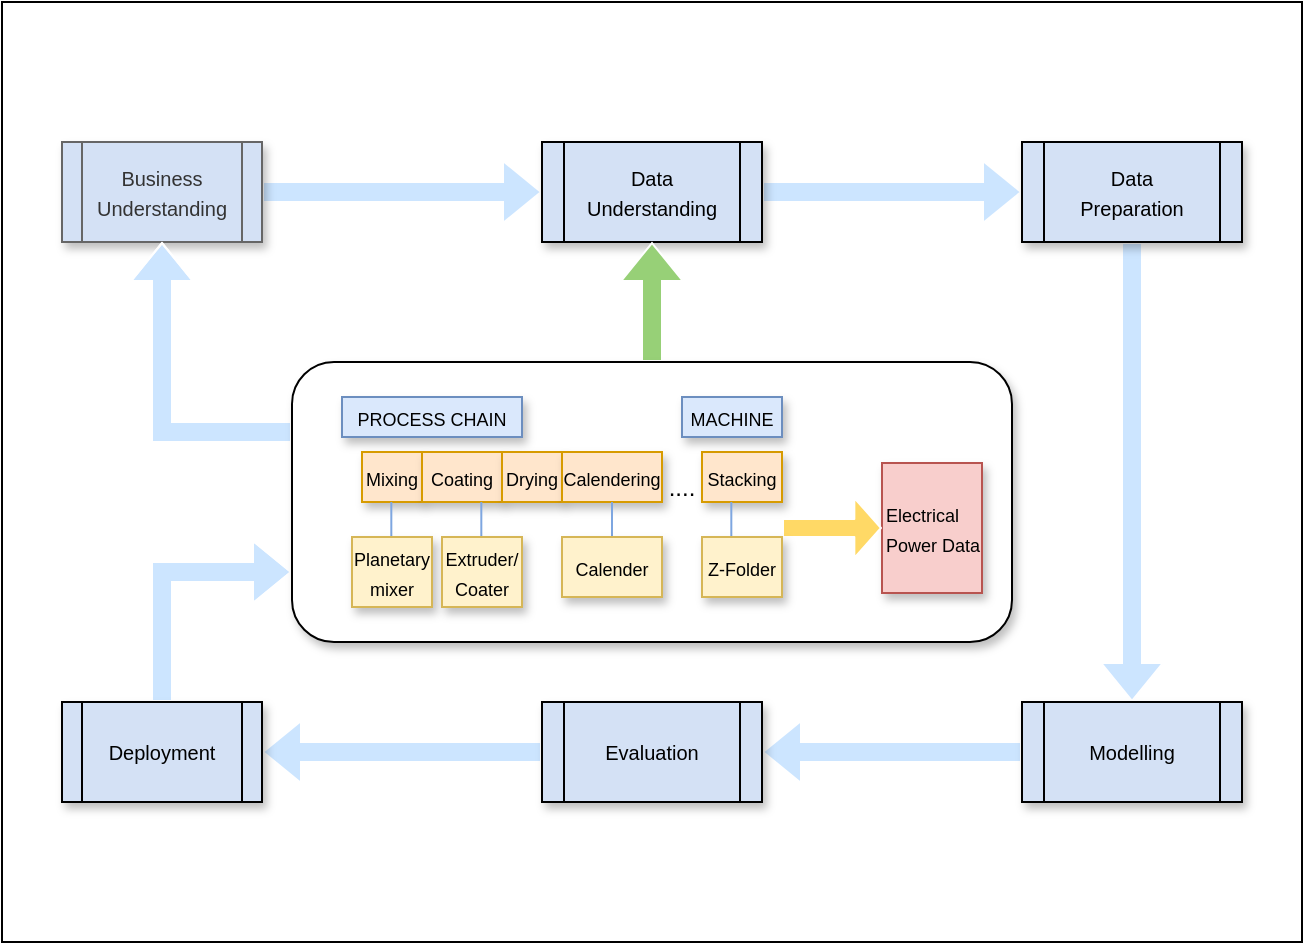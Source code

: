<mxfile version="12.7.9" type="github"><diagram id="jO99DgYDgk5QXk5KohNG" name="Page-1"><mxGraphModel dx="879" dy="677" grid="1" gridSize="10" guides="1" tooltips="1" connect="1" arrows="1" fold="1" page="1" pageScale="1" pageWidth="827" pageHeight="1169" math="0" shadow="0"><root><mxCell id="0"/><mxCell id="1" parent="0"/><mxCell id="UsfCwPPjqYNdYYpr4w08-34" value="" style="rounded=0;whiteSpace=wrap;html=1;" vertex="1" parent="1"><mxGeometry x="90" y="80" width="650" height="470" as="geometry"/></mxCell><mxCell id="UsfCwPPjqYNdYYpr4w08-1" value="" style="edgeStyle=orthogonalEdgeStyle;rounded=0;orthogonalLoop=1;jettySize=auto;html=1;shape=flexArrow;fillColor=#CCE5FF;strokeColor=#FFFFFF;" edge="1" parent="1" source="UsfCwPPjqYNdYYpr4w08-2" target="UsfCwPPjqYNdYYpr4w08-4"><mxGeometry relative="1" as="geometry"/></mxCell><mxCell id="UsfCwPPjqYNdYYpr4w08-2" value="&lt;font style=&quot;font-size: 10px&quot;&gt;Business Understanding&lt;/font&gt;" style="shape=process;whiteSpace=wrap;html=1;backgroundOutline=1;fillColor=#D4E1F5;strokeColor=#666666;fontColor=#333333;shadow=1;" vertex="1" parent="1"><mxGeometry x="120" y="150" width="100" height="50" as="geometry"/></mxCell><mxCell id="UsfCwPPjqYNdYYpr4w08-3" value="" style="edgeStyle=orthogonalEdgeStyle;rounded=0;orthogonalLoop=1;jettySize=auto;html=1;shape=flexArrow;fillColor=#CCE5FF;strokeColor=#FFFFFF;" edge="1" parent="1" source="UsfCwPPjqYNdYYpr4w08-4" target="UsfCwPPjqYNdYYpr4w08-6"><mxGeometry relative="1" as="geometry"/></mxCell><mxCell id="UsfCwPPjqYNdYYpr4w08-4" value="&lt;font style=&quot;font-size: 10px&quot;&gt;Data Understanding&lt;/font&gt;" style="shape=process;whiteSpace=wrap;html=1;backgroundOutline=1;fillColor=#D4E1F5;shadow=1;" vertex="1" parent="1"><mxGeometry x="360" y="150" width="110" height="50" as="geometry"/></mxCell><mxCell id="UsfCwPPjqYNdYYpr4w08-5" value="" style="edgeStyle=orthogonalEdgeStyle;rounded=0;orthogonalLoop=1;jettySize=auto;html=1;shape=flexArrow;fillColor=#CCE5FF;strokeColor=#FFFFFF;" edge="1" parent="1" source="UsfCwPPjqYNdYYpr4w08-6" target="UsfCwPPjqYNdYYpr4w08-8"><mxGeometry relative="1" as="geometry"/></mxCell><mxCell id="UsfCwPPjqYNdYYpr4w08-6" value="&lt;font style=&quot;font-size: 10px&quot;&gt;Data&lt;br&gt;Preparation&lt;/font&gt;" style="shape=process;whiteSpace=wrap;html=1;backgroundOutline=1;fillColor=#D4E1F5;shadow=1;" vertex="1" parent="1"><mxGeometry x="600" y="150" width="110" height="50" as="geometry"/></mxCell><mxCell id="UsfCwPPjqYNdYYpr4w08-7" value="" style="edgeStyle=orthogonalEdgeStyle;rounded=0;orthogonalLoop=1;jettySize=auto;html=1;shape=flexArrow;strokeColor=#FFFFFF;fillColor=#CCE5FF;" edge="1" parent="1" source="UsfCwPPjqYNdYYpr4w08-8" target="UsfCwPPjqYNdYYpr4w08-10"><mxGeometry relative="1" as="geometry"/></mxCell><mxCell id="UsfCwPPjqYNdYYpr4w08-8" value="&lt;font style=&quot;font-size: 10px&quot;&gt;Modelling&lt;/font&gt;" style="shape=process;whiteSpace=wrap;html=1;backgroundOutline=1;fillColor=#D4E1F5;shadow=1;" vertex="1" parent="1"><mxGeometry x="600" y="430" width="110" height="50" as="geometry"/></mxCell><mxCell id="UsfCwPPjqYNdYYpr4w08-9" value="" style="edgeStyle=orthogonalEdgeStyle;rounded=0;orthogonalLoop=1;jettySize=auto;html=1;shape=flexArrow;strokeColor=#FFFFFF;strokeWidth=1;fillColor=#CCE5FF;" edge="1" parent="1" source="UsfCwPPjqYNdYYpr4w08-10" target="UsfCwPPjqYNdYYpr4w08-12"><mxGeometry relative="1" as="geometry"/></mxCell><mxCell id="UsfCwPPjqYNdYYpr4w08-10" value="&lt;font style=&quot;font-size: 10px&quot;&gt;Evaluation&lt;/font&gt;" style="shape=process;whiteSpace=wrap;html=1;backgroundOutline=1;fillColor=#D4E1F5;shadow=1;" vertex="1" parent="1"><mxGeometry x="360" y="430" width="110" height="50" as="geometry"/></mxCell><mxCell id="UsfCwPPjqYNdYYpr4w08-11" style="edgeStyle=orthogonalEdgeStyle;shape=flexArrow;rounded=0;orthogonalLoop=1;jettySize=auto;html=1;exitX=0.5;exitY=0;exitDx=0;exitDy=0;entryX=0;entryY=0.75;entryDx=0;entryDy=0;strokeColor=#FFFFFF;strokeWidth=1;fillColor=#CCE5FF;" edge="1" parent="1" source="UsfCwPPjqYNdYYpr4w08-12" target="UsfCwPPjqYNdYYpr4w08-15"><mxGeometry relative="1" as="geometry"/></mxCell><mxCell id="UsfCwPPjqYNdYYpr4w08-12" value="&lt;font style=&quot;font-size: 10px&quot;&gt;Deployment&lt;/font&gt;" style="shape=process;whiteSpace=wrap;html=1;backgroundOutline=1;fillColor=#D4E1F5;shadow=1;" vertex="1" parent="1"><mxGeometry x="120" y="430" width="100" height="50" as="geometry"/></mxCell><mxCell id="UsfCwPPjqYNdYYpr4w08-13" value="" style="edgeStyle=orthogonalEdgeStyle;shape=flexArrow;rounded=0;orthogonalLoop=1;jettySize=auto;html=1;strokeColor=#FFFFFF;strokeWidth=1;fillColor=#97D077;" edge="1" parent="1" source="UsfCwPPjqYNdYYpr4w08-15" target="UsfCwPPjqYNdYYpr4w08-4"><mxGeometry relative="1" as="geometry"/></mxCell><mxCell id="UsfCwPPjqYNdYYpr4w08-14" style="edgeStyle=orthogonalEdgeStyle;shape=flexArrow;rounded=0;orthogonalLoop=1;jettySize=auto;html=1;exitX=0;exitY=0.25;exitDx=0;exitDy=0;entryX=0.5;entryY=1;entryDx=0;entryDy=0;strokeColor=#FFFFFF;strokeWidth=1;endSize=6;startSize=6;fillColor=#CCE5FF;" edge="1" parent="1" source="UsfCwPPjqYNdYYpr4w08-15" target="UsfCwPPjqYNdYYpr4w08-2"><mxGeometry relative="1" as="geometry"/></mxCell><mxCell id="UsfCwPPjqYNdYYpr4w08-15" value="" style="rounded=1;whiteSpace=wrap;html=1;shadow=1;" vertex="1" parent="1"><mxGeometry x="235" y="260" width="360" height="140" as="geometry"/></mxCell><mxCell id="UsfCwPPjqYNdYYpr4w08-16" value="&lt;font style=&quot;font-size: 9px&quot;&gt;PROCESS CHAIN&lt;/font&gt;" style="text;html=1;strokeColor=#6c8ebf;fillColor=#dae8fc;align=center;verticalAlign=middle;whiteSpace=wrap;rounded=0;shadow=1;" vertex="1" parent="1"><mxGeometry x="260" y="277.5" width="90" height="20" as="geometry"/></mxCell><mxCell id="UsfCwPPjqYNdYYpr4w08-17" value="&lt;font style=&quot;font-size: 9px&quot;&gt;Mixing&lt;/font&gt;" style="rounded=0;whiteSpace=wrap;html=1;shadow=1;fillColor=#ffe6cc;strokeColor=#d79b00;" vertex="1" parent="1"><mxGeometry x="270" y="305" width="30" height="25" as="geometry"/></mxCell><mxCell id="UsfCwPPjqYNdYYpr4w08-18" value="&lt;font style=&quot;font-size: 9px&quot;&gt;Coating&lt;br&gt;&lt;/font&gt;" style="rounded=0;whiteSpace=wrap;html=1;shadow=1;fillColor=#ffe6cc;strokeColor=#d79b00;" vertex="1" parent="1"><mxGeometry x="300" y="305" width="40" height="25" as="geometry"/></mxCell><mxCell id="UsfCwPPjqYNdYYpr4w08-19" value="&lt;font style=&quot;font-size: 9px&quot;&gt;Drying&lt;br&gt;&lt;/font&gt;" style="rounded=0;whiteSpace=wrap;html=1;shadow=1;fillColor=#ffe6cc;strokeColor=#d79b00;" vertex="1" parent="1"><mxGeometry x="340" y="305" width="30" height="25" as="geometry"/></mxCell><mxCell id="UsfCwPPjqYNdYYpr4w08-20" value="&lt;font style=&quot;font-size: 9px&quot;&gt;Calendering&lt;br&gt;&lt;/font&gt;" style="rounded=0;whiteSpace=wrap;html=1;shadow=1;fillColor=#ffe6cc;strokeColor=#d79b00;" vertex="1" parent="1"><mxGeometry x="370" y="305" width="50" height="25" as="geometry"/></mxCell><mxCell id="UsfCwPPjqYNdYYpr4w08-21" value="&lt;font style=&quot;font-size: 9px&quot;&gt;Stacking&lt;br&gt;&lt;/font&gt;" style="rounded=0;whiteSpace=wrap;html=1;shadow=1;fillColor=#ffe6cc;strokeColor=#d79b00;" vertex="1" parent="1"><mxGeometry x="440" y="305" width="40" height="25" as="geometry"/></mxCell><mxCell id="UsfCwPPjqYNdYYpr4w08-22" value="&lt;font style=&quot;font-size: 9px&quot;&gt;MACHINE&lt;/font&gt;" style="text;html=1;strokeColor=#6c8ebf;fillColor=#dae8fc;align=center;verticalAlign=middle;whiteSpace=wrap;rounded=0;shadow=1;" vertex="1" parent="1"><mxGeometry x="430" y="277.5" width="50" height="20" as="geometry"/></mxCell><mxCell id="UsfCwPPjqYNdYYpr4w08-23" value="&lt;font style=&quot;font-size: 9px&quot;&gt;Electrical Power Data&lt;/font&gt;" style="text;html=1;strokeColor=#b85450;fillColor=#f8cecc;align=left;verticalAlign=middle;whiteSpace=wrap;rounded=0;shadow=1;" vertex="1" parent="1"><mxGeometry x="530" y="310.5" width="50" height="65" as="geometry"/></mxCell><mxCell id="UsfCwPPjqYNdYYpr4w08-24" value="" style="shape=flexArrow;endArrow=classic;html=1;strokeColor=#FFFFFF;strokeWidth=1;width=9;endSize=4.11;entryX=0;entryY=0.5;entryDx=0;entryDy=0;fillColor=#FFD966;" edge="1" parent="1" target="UsfCwPPjqYNdYYpr4w08-23"><mxGeometry width="50" height="50" relative="1" as="geometry"><mxPoint x="480" y="343.0" as="sourcePoint"/><mxPoint x="530" y="338" as="targetPoint"/></mxGeometry></mxCell><mxCell id="UsfCwPPjqYNdYYpr4w08-25" value="" style="endArrow=none;html=1;strokeColor=#7EA6E0;strokeWidth=1;fillColor=#FFD966;entryX=0.5;entryY=1;entryDx=0;entryDy=0;" edge="1" parent="1" target="UsfCwPPjqYNdYYpr4w08-20"><mxGeometry width="50" height="50" relative="1" as="geometry"><mxPoint x="395" y="350" as="sourcePoint"/><mxPoint x="450" y="320" as="targetPoint"/></mxGeometry></mxCell><mxCell id="UsfCwPPjqYNdYYpr4w08-26" value="&lt;font style=&quot;font-size: 9px&quot;&gt;Calender&lt;br&gt;&lt;/font&gt;" style="rounded=0;whiteSpace=wrap;html=1;shadow=1;fillColor=#fff2cc;strokeColor=#d6b656;" vertex="1" parent="1"><mxGeometry x="370" y="347.5" width="50" height="30" as="geometry"/></mxCell><mxCell id="UsfCwPPjqYNdYYpr4w08-27" value="" style="endArrow=none;html=1;strokeColor=#7EA6E0;strokeWidth=1;fillColor=#FFD966;entryX=0.5;entryY=1;entryDx=0;entryDy=0;" edge="1" parent="1"><mxGeometry width="50" height="50" relative="1" as="geometry"><mxPoint x="454.66" y="350" as="sourcePoint"/><mxPoint x="454.66" y="330" as="targetPoint"/></mxGeometry></mxCell><mxCell id="UsfCwPPjqYNdYYpr4w08-28" value="&lt;font style=&quot;font-size: 9px&quot;&gt;Z-Folder&lt;br&gt;&lt;/font&gt;" style="rounded=0;whiteSpace=wrap;html=1;shadow=1;fillColor=#fff2cc;strokeColor=#d6b656;" vertex="1" parent="1"><mxGeometry x="440" y="347.5" width="40" height="30" as="geometry"/></mxCell><mxCell id="UsfCwPPjqYNdYYpr4w08-29" value="" style="endArrow=none;html=1;strokeColor=#7EA6E0;strokeWidth=1;fillColor=#FFD966;entryX=0.5;entryY=1;entryDx=0;entryDy=0;" edge="1" parent="1"><mxGeometry width="50" height="50" relative="1" as="geometry"><mxPoint x="329.66" y="350" as="sourcePoint"/><mxPoint x="329.66" y="330" as="targetPoint"/></mxGeometry></mxCell><mxCell id="UsfCwPPjqYNdYYpr4w08-30" value="" style="endArrow=none;html=1;strokeColor=#7EA6E0;strokeWidth=1;fillColor=#FFD966;entryX=0.5;entryY=1;entryDx=0;entryDy=0;" edge="1" parent="1"><mxGeometry width="50" height="50" relative="1" as="geometry"><mxPoint x="284.66" y="350" as="sourcePoint"/><mxPoint x="284.66" y="330" as="targetPoint"/></mxGeometry></mxCell><mxCell id="UsfCwPPjqYNdYYpr4w08-31" value="&lt;span style=&quot;font-size: 9px&quot;&gt;Planetary mixer&lt;/span&gt;" style="rounded=0;whiteSpace=wrap;html=1;shadow=1;fillColor=#fff2cc;strokeColor=#d6b656;" vertex="1" parent="1"><mxGeometry x="265" y="347.5" width="40" height="35" as="geometry"/></mxCell><mxCell id="UsfCwPPjqYNdYYpr4w08-32" value="&lt;font style=&quot;font-size: 9px&quot;&gt;Extruder/ Coater&lt;br&gt;&lt;/font&gt;" style="rounded=0;whiteSpace=wrap;html=1;shadow=1;fillColor=#fff2cc;strokeColor=#d6b656;" vertex="1" parent="1"><mxGeometry x="310" y="347.5" width="40" height="35" as="geometry"/></mxCell><mxCell id="UsfCwPPjqYNdYYpr4w08-33" value="...." style="text;html=1;strokeColor=none;fillColor=none;align=center;verticalAlign=middle;whiteSpace=wrap;rounded=0;shadow=1;" vertex="1" parent="1"><mxGeometry x="410" y="313" width="40" height="20" as="geometry"/></mxCell></root></mxGraphModel></diagram></mxfile>